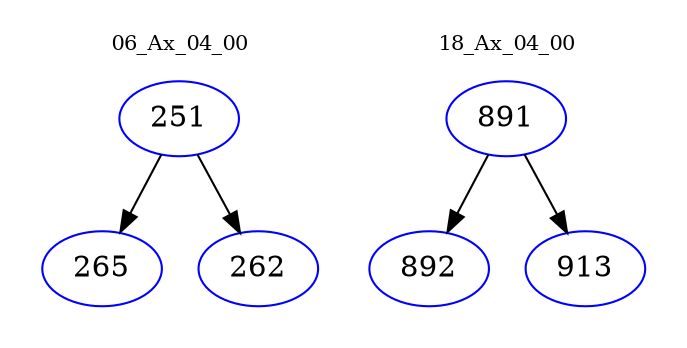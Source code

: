 digraph{
subgraph cluster_0 {
color = white
label = "06_Ax_04_00";
fontsize=10;
T0_251 [label="251", color="blue"]
T0_251 -> T0_265 [color="black"]
T0_265 [label="265", color="blue"]
T0_251 -> T0_262 [color="black"]
T0_262 [label="262", color="blue"]
}
subgraph cluster_1 {
color = white
label = "18_Ax_04_00";
fontsize=10;
T1_891 [label="891", color="blue"]
T1_891 -> T1_892 [color="black"]
T1_892 [label="892", color="blue"]
T1_891 -> T1_913 [color="black"]
T1_913 [label="913", color="blue"]
}
}
